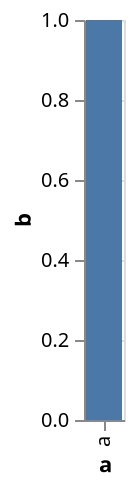 {"$schema":"https://vega.github.io/schema/vega-lite/v2.json","datasets":{"source":[{"a":"a","b":1}]},"data":{"name":"source"},"mark":"bar","encoding":{"x":{"field":"a","type":"ordinal"},"y":{"field":"b","type":"quantitative"}}}